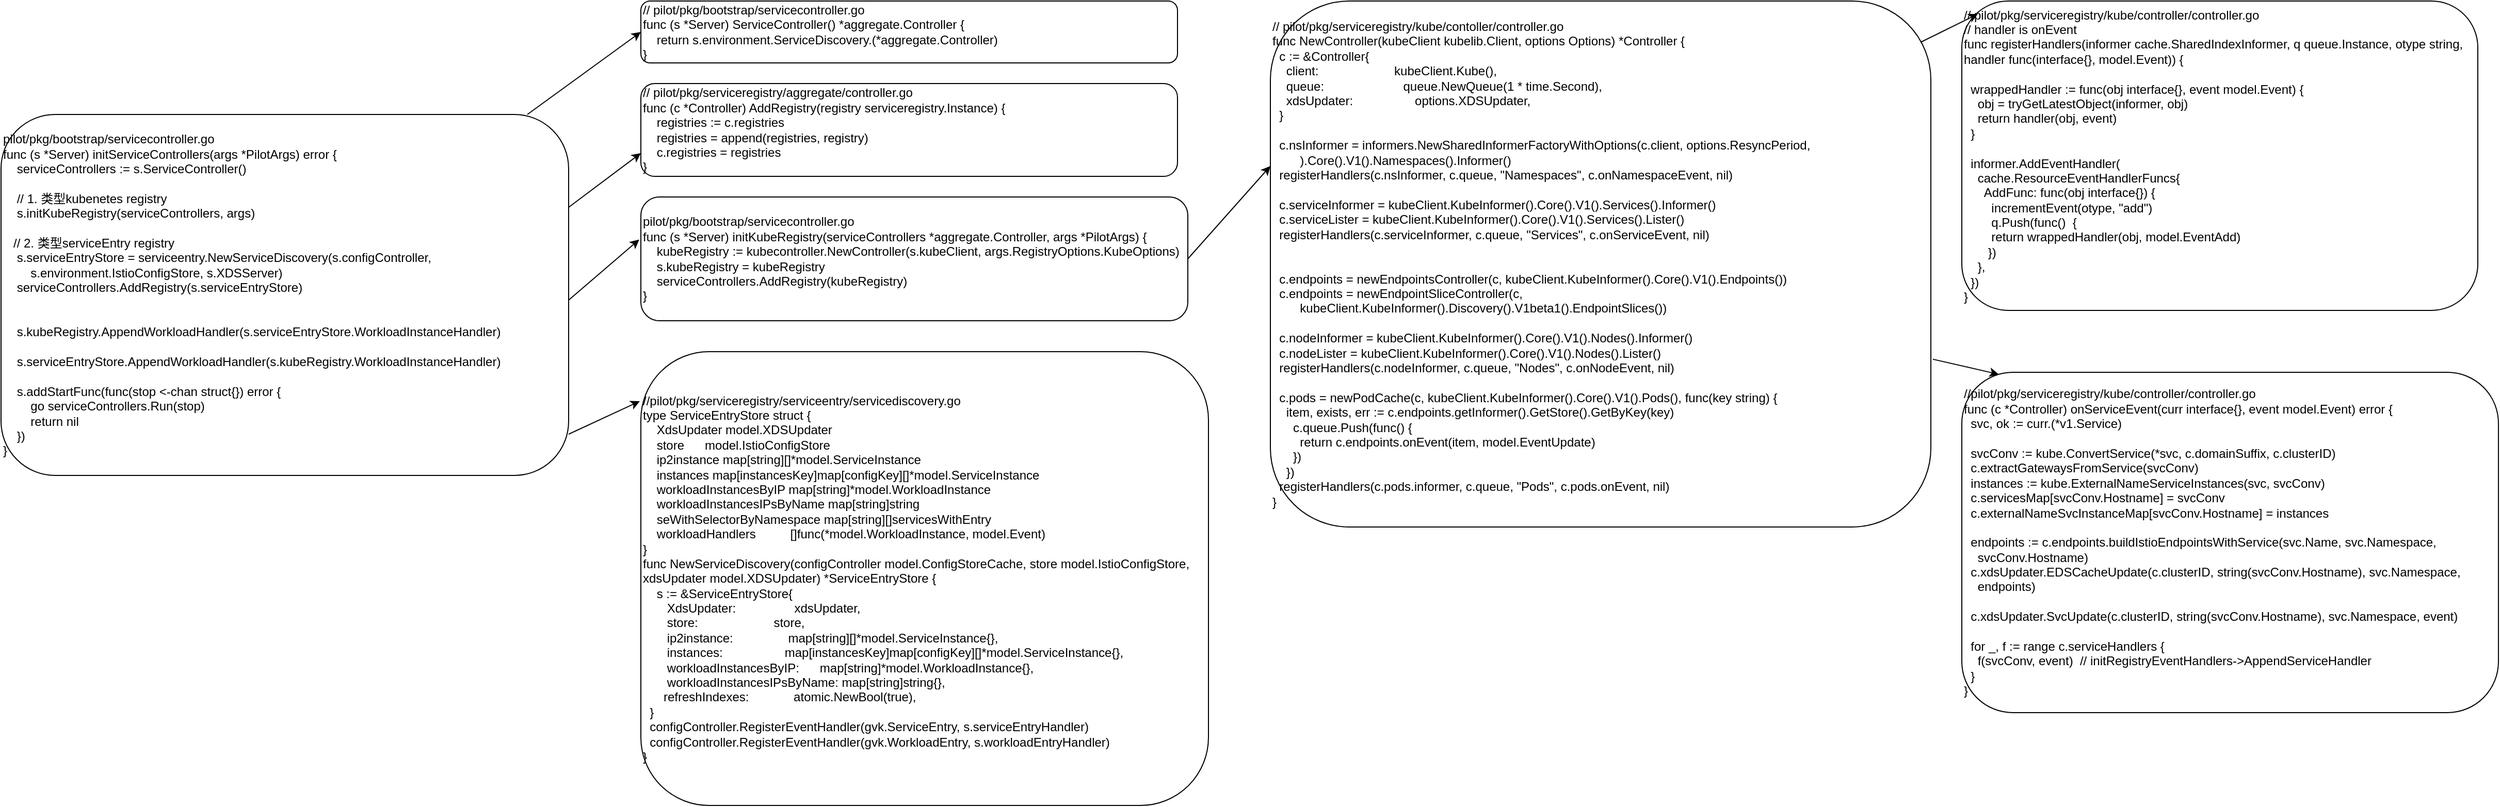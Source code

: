 <mxfile version="13.10.0" type="github">
  <diagram id="8sb3Bw6IxuCxyVAl2Eib" name="Page-1">
    <mxGraphModel dx="1105" dy="437" grid="1" gridSize="10" guides="1" tooltips="1" connect="1" arrows="1" fold="1" page="1" pageScale="1" pageWidth="827" pageHeight="1169" math="0" shadow="0">
      <root>
        <mxCell id="0" />
        <mxCell id="1" parent="0" />
        <mxCell id="_EVcE_OySbLcWITSbfoF-1" value="&lt;div&gt;pilot/pkg/bootstrap/servicecontroller.go&lt;/div&gt;&lt;div&gt;func (s *Server) initServiceControllers(args *PilotArgs) error {&lt;/div&gt;&lt;div&gt;&lt;span&gt;&lt;/span&gt;&amp;nbsp; &amp;nbsp; serviceControllers := s.ServiceController()&lt;/div&gt;&lt;div&gt;&lt;br&gt;&lt;/div&gt;&lt;div&gt;&amp;nbsp; &amp;nbsp; // 1. 类型kubenetes registry&lt;/div&gt;&lt;div&gt;&amp;nbsp; &amp;nbsp; s.initKubeRegistry(serviceControllers, args)&lt;/div&gt;&lt;div&gt;&amp;nbsp; &amp;nbsp;&amp;nbsp;&lt;/div&gt;&lt;div&gt;&amp;nbsp; &amp;nbsp;// 2. 类型serviceEntry registry&lt;/div&gt;&lt;div&gt;&lt;span&gt;&lt;/span&gt;&amp;nbsp; &amp;nbsp; s.serviceEntryStore = serviceentry.NewServiceDiscovery(s.configController,&amp;nbsp;&lt;/div&gt;&lt;div&gt;&lt;span&gt;&lt;/span&gt;&amp;nbsp; &amp;nbsp; &amp;nbsp; &amp;nbsp; s.environment.IstioConfigStore, s.XDSServer)&lt;/div&gt;&lt;div&gt;&lt;span&gt;&lt;/span&gt;&amp;nbsp; &amp;nbsp; serviceControllers.AddRegistry(s.serviceEntryStore)&lt;/div&gt;&lt;div&gt;&lt;br&gt;&lt;/div&gt;&lt;div&gt;&amp;nbsp; &amp;nbsp;&amp;nbsp;&lt;/div&gt;&lt;div&gt;&lt;span&gt;&lt;/span&gt;&amp;nbsp; &amp;nbsp; s.kubeRegistry.AppendWorkloadHandler(s.serviceEntryStore.WorkloadInstanceHandler)&lt;/div&gt;&lt;div&gt;&lt;br&gt;&lt;/div&gt;&lt;div&gt;&amp;nbsp; &amp;nbsp; s.serviceEntryStore.AppendWorkloadHandler(s.kubeRegistry.WorkloadInstanceHandler)&lt;/div&gt;&lt;div&gt;&lt;br&gt;&lt;/div&gt;&lt;div&gt;&lt;span&gt;&lt;/span&gt;&amp;nbsp; &amp;nbsp; s.addStartFunc(func(stop &amp;lt;-chan struct{}) error {&lt;/div&gt;&lt;div&gt;&lt;span&gt;&lt;/span&gt;&amp;nbsp; &amp;nbsp; &amp;nbsp; &amp;nbsp; go serviceControllers.Run(stop)&lt;/div&gt;&lt;div&gt;&lt;span&gt;&lt;/span&gt;&amp;nbsp; &amp;nbsp; &amp;nbsp; &amp;nbsp; return nil&lt;/div&gt;&lt;div&gt;&lt;span&gt;&lt;/span&gt;&amp;nbsp; &amp;nbsp; })&lt;/div&gt;&lt;div&gt;}&lt;/div&gt;" style="rounded=1;whiteSpace=wrap;html=1;align=left;" vertex="1" parent="1">
          <mxGeometry x="100" y="190" width="550" height="350" as="geometry" />
        </mxCell>
        <mxCell id="_EVcE_OySbLcWITSbfoF-2" value="&lt;div&gt;pilot/pkg/bootstrap/servicecontroller.go&lt;/div&gt;&lt;div&gt;func (s *Server) initKubeRegistry(serviceControllers *aggregate.Controller, args *PilotArgs) {&lt;/div&gt;&lt;div&gt;&lt;span&gt;&lt;/span&gt;&amp;nbsp; &amp;nbsp; kubeRegistry := kubecontroller.NewController(s.kubeClient, args.RegistryOptions.KubeOptions)&lt;/div&gt;&lt;div&gt;&lt;span&gt;&lt;/span&gt;&amp;nbsp; &amp;nbsp; s.kubeRegistry = kubeRegistry&lt;/div&gt;&lt;div&gt;&lt;span&gt;&lt;/span&gt;&amp;nbsp; &amp;nbsp; serviceControllers.AddRegistry(kubeRegistry)&lt;/div&gt;&lt;div&gt;}&lt;/div&gt;" style="rounded=1;whiteSpace=wrap;html=1;align=left;" vertex="1" parent="1">
          <mxGeometry x="720" y="270" width="530" height="120" as="geometry" />
        </mxCell>
        <mxCell id="_EVcE_OySbLcWITSbfoF-3" value="&lt;div&gt;// pilot/pkg/serviceregistry/kube/contoller/controller.go&lt;/div&gt;&lt;div&gt;func NewController(kubeClient kubelib.Client, options Options) *Controller {&lt;/div&gt;&lt;div&gt;&lt;span&gt;&lt;/span&gt;&amp;nbsp; c := &amp;amp;Controller{&lt;/div&gt;&lt;div&gt;&lt;span&gt;&lt;/span&gt;&amp;nbsp; &amp;nbsp; client:&amp;nbsp; &amp;nbsp; &amp;nbsp; &amp;nbsp; &amp;nbsp; &amp;nbsp; &amp;nbsp; &amp;nbsp; &amp;nbsp; &amp;nbsp; &amp;nbsp; kubeClient.Kube(),&lt;/div&gt;&lt;div&gt;&lt;span&gt;&lt;/span&gt;&amp;nbsp; &amp;nbsp; queue:&amp;nbsp; &amp;nbsp; &amp;nbsp; &amp;nbsp; &amp;nbsp; &amp;nbsp; &amp;nbsp; &amp;nbsp; &amp;nbsp; &amp;nbsp; &amp;nbsp; &amp;nbsp;queue.NewQueue(1 * time.Second),&lt;/div&gt;&lt;div&gt;&lt;span&gt;&lt;/span&gt;&amp;nbsp; &amp;nbsp; xdsUpdater:&amp;nbsp; &amp;nbsp; &amp;nbsp; &amp;nbsp; &amp;nbsp; &amp;nbsp; &amp;nbsp; &amp;nbsp; &amp;nbsp; options.XDSUpdater,&lt;/div&gt;&lt;div&gt;&lt;span&gt;&lt;/span&gt;&amp;nbsp; }&lt;/div&gt;&lt;div&gt;&lt;br&gt;&lt;/div&gt;&lt;div&gt;&lt;span&gt;&lt;/span&gt;&amp;nbsp; c.nsInformer = informers.NewSharedInformerFactoryWithOptions(c.client, options.ResyncPeriod,&lt;/div&gt;&lt;div&gt;&amp;nbsp; &amp;nbsp; &amp;nbsp; &amp;nbsp; ).Core().V1().Namespaces().Informer()&lt;/div&gt;&lt;div&gt;&lt;span&gt;&lt;/span&gt;&amp;nbsp; registerHandlers(c.nsInformer, c.queue, &quot;Namespaces&quot;, c.onNamespaceEvent, nil)&lt;/div&gt;&lt;div&gt;&lt;br&gt;&lt;/div&gt;&lt;div&gt;&lt;span&gt;&lt;/span&gt;&amp;nbsp; c.serviceInformer = kubeClient.KubeInformer().Core().V1().Services().Informer()&lt;/div&gt;&lt;div&gt;&lt;span&gt;&lt;/span&gt;&amp;nbsp; c.serviceLister = kubeClient.KubeInformer().Core().V1().Services().Lister()&lt;/div&gt;&lt;div&gt;&lt;span&gt;&lt;/span&gt;&amp;nbsp; registerHandlers(c.serviceInformer, c.queue, &quot;Services&quot;, c.onServiceEvent, nil)&lt;/div&gt;&lt;div&gt;&lt;br&gt;&lt;/div&gt;&lt;div&gt;&lt;br&gt;&lt;/div&gt;&lt;div&gt;&lt;span&gt;&lt;/span&gt;&amp;nbsp; c.endpoints = newEndpointsController(c, kubeClient.KubeInformer().Core().V1().Endpoints())&lt;/div&gt;&lt;div&gt;&lt;span&gt;&lt;/span&gt;&amp;nbsp; c.endpoints = newEndpointSliceController(c,&amp;nbsp;&lt;/div&gt;&lt;div&gt;&amp;nbsp; &amp;nbsp; &amp;nbsp; &amp;nbsp; kubeClient.KubeInformer().Discovery().V1beta1().EndpointSlices())&lt;/div&gt;&lt;div&gt;&lt;br&gt;&lt;/div&gt;&lt;div&gt;&lt;span&gt;&lt;/span&gt;&amp;nbsp; c.nodeInformer = kubeClient.KubeInformer().Core().V1().Nodes().Informer()&lt;/div&gt;&lt;div&gt;&lt;span&gt;&lt;/span&gt;&amp;nbsp; c.nodeLister = kubeClient.KubeInformer().Core().V1().Nodes().Lister()&lt;/div&gt;&lt;div&gt;&lt;span&gt;&lt;/span&gt;&amp;nbsp; registerHandlers(c.nodeInformer, c.queue, &quot;Nodes&quot;, c.onNodeEvent, nil)&lt;/div&gt;&lt;div&gt;&lt;br&gt;&lt;/div&gt;&lt;div&gt;&lt;span&gt;&lt;/span&gt;&amp;nbsp; c.pods = newPodCache(c, kubeClient.KubeInformer().Core().V1().Pods(), func(key string) {&lt;/div&gt;&lt;div&gt;&lt;span&gt;&lt;/span&gt;&amp;nbsp; &amp;nbsp; item, exists, err := c.endpoints.getInformer().GetStore().GetByKey(key)&lt;/div&gt;&lt;div&gt;&lt;span&gt;&lt;/span&gt;&amp;nbsp; &amp;nbsp; &amp;nbsp; c.queue.Push(func() {&lt;/div&gt;&lt;div&gt;&lt;span&gt;&lt;/span&gt;&amp;nbsp; &amp;nbsp; &amp;nbsp; &amp;nbsp; return c.endpoints.onEvent(item, model.EventUpdate)&lt;/div&gt;&lt;div&gt;&lt;span&gt;&lt;/span&gt;&amp;nbsp; &amp;nbsp; &amp;nbsp; })&lt;/div&gt;&lt;div&gt;&lt;span&gt;&lt;/span&gt;&amp;nbsp; &amp;nbsp; })&lt;/div&gt;&lt;div&gt;&lt;span&gt;&lt;/span&gt;&amp;nbsp; registerHandlers(c.pods.informer, c.queue, &quot;Pods&quot;, c.pods.onEvent, nil)&lt;/div&gt;&lt;div&gt;}&lt;/div&gt;" style="rounded=1;whiteSpace=wrap;html=1;align=left;" vertex="1" parent="1">
          <mxGeometry x="1330" y="80" width="640" height="510" as="geometry" />
        </mxCell>
        <mxCell id="_EVcE_OySbLcWITSbfoF-4" value="&lt;div&gt;// pilot/pkg/serviceregistry/kube/controller/controller.go&lt;/div&gt;&lt;div&gt;// handler is onEvent&lt;/div&gt;&lt;div&gt;func registerHandlers(informer cache.SharedIndexInformer, q queue.Instance, otype string,&lt;/div&gt;&lt;div&gt;&lt;span&gt;	&lt;/span&gt;handler func(interface{}, model.Event)) {&lt;/div&gt;&lt;div&gt;&lt;br&gt;&lt;/div&gt;&lt;div&gt;&lt;span&gt;&lt;/span&gt;&amp;nbsp; wrappedHandler := func(obj interface{}, event model.Event) {&lt;/div&gt;&lt;div&gt;&lt;span&gt;&lt;/span&gt;&amp;nbsp; &amp;nbsp; obj = tryGetLatestObject(informer, obj)&lt;/div&gt;&lt;div&gt;&lt;span&gt;&lt;/span&gt;&amp;nbsp; &amp;nbsp; return handler(obj, event)&lt;/div&gt;&lt;div&gt;&lt;span&gt;&lt;/span&gt;&amp;nbsp; }&lt;/div&gt;&lt;div&gt;&lt;br&gt;&lt;/div&gt;&lt;div&gt;&lt;span&gt;&lt;/span&gt;&amp;nbsp; informer.AddEventHandler(&lt;/div&gt;&lt;div&gt;&lt;span&gt;&lt;/span&gt;&amp;nbsp; &amp;nbsp; cache.ResourceEventHandlerFuncs{&lt;/div&gt;&lt;div&gt;&lt;span&gt;&lt;/span&gt;&amp;nbsp; &amp;nbsp; &amp;nbsp; AddFunc: func(obj interface{}) {&lt;/div&gt;&lt;div&gt;&lt;span&gt;&lt;/span&gt;&amp;nbsp; &amp;nbsp; &amp;nbsp; &amp;nbsp; incrementEvent(otype, &quot;add&quot;)&lt;/div&gt;&lt;div&gt;&lt;span&gt;&lt;/span&gt;&amp;nbsp; &amp;nbsp; &amp;nbsp; &amp;nbsp; q.Push(func()&amp;nbsp; {&lt;/div&gt;&lt;div&gt;&lt;span&gt;&lt;/span&gt;&amp;nbsp; &amp;nbsp; &amp;nbsp; &amp;nbsp; return wrappedHandler(obj, model.EventAdd)&lt;/div&gt;&lt;div&gt;&lt;span&gt;&lt;/span&gt;&amp;nbsp; &amp;nbsp; &amp;nbsp; &amp;nbsp;})&lt;/div&gt;&lt;div&gt;&lt;span&gt;&lt;/span&gt;&amp;nbsp; &amp;nbsp; },&lt;/div&gt;&lt;div&gt;&lt;span&gt;&lt;/span&gt;&amp;nbsp; })&lt;/div&gt;&lt;div&gt;}&lt;/div&gt;" style="rounded=1;whiteSpace=wrap;html=1;align=left;" vertex="1" parent="1">
          <mxGeometry x="2000" y="80" width="500" height="300" as="geometry" />
        </mxCell>
        <mxCell id="_EVcE_OySbLcWITSbfoF-5" value="&lt;div&gt;//pilot/pkg/serviceregistry/kube/controller/controller.go&lt;/div&gt;&lt;div&gt;func (c *Controller) onServiceEvent(curr interface{}, event model.Event) error {&lt;/div&gt;&lt;div&gt;&lt;span&gt;&lt;/span&gt;&amp;nbsp; svc, ok := curr.(*v1.Service)&lt;/div&gt;&lt;div&gt;&lt;br&gt;&lt;/div&gt;&lt;div&gt;&lt;span&gt;&lt;/span&gt;&amp;nbsp; svcConv := kube.ConvertService(*svc, c.domainSuffix, c.clusterID)&lt;/div&gt;&lt;div&gt;&lt;span&gt;&lt;/span&gt;&amp;nbsp; c.extractGatewaysFromService(svcConv)&lt;/div&gt;&lt;div&gt;&lt;span&gt;&lt;/span&gt;&amp;nbsp; instances := kube.ExternalNameServiceInstances(svc, svcConv)&lt;/div&gt;&lt;div&gt;&lt;span&gt;&lt;/span&gt;&amp;nbsp; c.servicesMap[svcConv.Hostname] = svcConv&lt;/div&gt;&lt;div&gt;&lt;span&gt;&lt;/span&gt;&amp;nbsp; c.externalNameSvcInstanceMap[svcConv.Hostname] = instances&lt;/div&gt;&lt;div&gt;&lt;br&gt;&lt;/div&gt;&lt;div&gt;&lt;span&gt;&lt;/span&gt;&amp;nbsp; endpoints := c.endpoints.buildIstioEndpointsWithService(svc.Name, svc.Namespace,&amp;nbsp; &amp;nbsp; &amp;nbsp;&lt;/div&gt;&lt;div&gt;&amp;nbsp; &amp;nbsp; svcConv.Hostname)&lt;/div&gt;&lt;div&gt;&lt;span&gt;&lt;/span&gt;&amp;nbsp; c.xdsUpdater.EDSCacheUpdate(c.clusterID, string(svcConv.Hostname), svc.Namespace,&amp;nbsp; &amp;nbsp;&amp;nbsp;&lt;/div&gt;&lt;div&gt;&amp;nbsp; &amp;nbsp; endpoints)&lt;/div&gt;&lt;div&gt;&lt;br&gt;&lt;/div&gt;&lt;div&gt;&lt;span&gt;&lt;/span&gt;&amp;nbsp; c.xdsUpdater.SvcUpdate(c.clusterID, string(svcConv.Hostname), svc.Namespace, event)&lt;/div&gt;&lt;div&gt;&lt;br&gt;&lt;/div&gt;&lt;div&gt;&lt;span&gt;&lt;/span&gt;&amp;nbsp; for _, f := range c.serviceHandlers {&lt;/div&gt;&lt;div&gt;&lt;span&gt;&lt;/span&gt;&amp;nbsp; &amp;nbsp; f(svcConv, event)&amp;nbsp; // initRegistryEventHandlers-&amp;gt;AppendServiceHandler&lt;/div&gt;&lt;div&gt;&lt;span&gt;&lt;/span&gt;&amp;nbsp; }&lt;/div&gt;&lt;div&gt;}&lt;/div&gt;" style="rounded=1;whiteSpace=wrap;html=1;align=left;" vertex="1" parent="1">
          <mxGeometry x="2000" y="440" width="520" height="330" as="geometry" />
        </mxCell>
        <mxCell id="_EVcE_OySbLcWITSbfoF-6" value="&lt;div&gt;// pilot/pkg/bootstrap/servicecontroller.go&lt;/div&gt;&lt;div&gt;func (s *Server) ServiceController() *aggregate.Controller {&lt;/div&gt;&lt;div&gt;&lt;span&gt;&lt;/span&gt;&amp;nbsp; &amp;nbsp; return s.environment.ServiceDiscovery.(*aggregate.Controller)&lt;/div&gt;&lt;div&gt;}&lt;/div&gt;" style="rounded=1;whiteSpace=wrap;html=1;align=left;" vertex="1" parent="1">
          <mxGeometry x="720" y="80" width="520" height="60" as="geometry" />
        </mxCell>
        <mxCell id="_EVcE_OySbLcWITSbfoF-7" value="&lt;div&gt;//pilot/pkg/serviceregistry/serviceentry/servicediscovery.go&lt;/div&gt;&lt;div&gt;type ServiceEntryStore struct {&lt;/div&gt;&lt;div&gt;&lt;span&gt;&lt;/span&gt;&amp;nbsp; &amp;nbsp; XdsUpdater model.XDSUpdater&lt;/div&gt;&lt;div&gt;&lt;span&gt;&lt;/span&gt;&amp;nbsp; &amp;nbsp; store&amp;nbsp; &amp;nbsp; &amp;nbsp; model.IstioConfigStore&lt;/div&gt;&lt;div&gt;&lt;span&gt;&lt;/span&gt;&amp;nbsp; &amp;nbsp; ip2instance map[string][]*model.ServiceInstance&lt;/div&gt;&lt;div&gt;&lt;span&gt;&lt;/span&gt;&amp;nbsp; &amp;nbsp; instances map[instancesKey]map[configKey][]*model.ServiceInstance&lt;/div&gt;&lt;div&gt;&lt;span&gt;&lt;/span&gt;&amp;nbsp; &amp;nbsp; workloadInstancesByIP map[string]*model.WorkloadInstance&lt;/div&gt;&lt;div&gt;&lt;span&gt;&lt;/span&gt;&amp;nbsp; &amp;nbsp; workloadInstancesIPsByName map[string]string&lt;/div&gt;&lt;div&gt;&lt;span&gt;&lt;/span&gt;&amp;nbsp; &amp;nbsp; seWithSelectorByNamespace map[string][]servicesWithEntry&lt;/div&gt;&lt;div&gt;&lt;span&gt;&lt;/span&gt;&amp;nbsp; &amp;nbsp; workloadHandlers&amp;nbsp; &amp;nbsp; &amp;nbsp; &amp;nbsp; &amp;nbsp; []func(*model.WorkloadInstance, model.Event)&lt;/div&gt;&lt;div&gt;}&lt;/div&gt;&lt;div&gt;func NewServiceDiscovery(configController model.ConfigStoreCache, store model.IstioConfigStore,&amp;nbsp;&lt;/div&gt;&lt;div&gt;xdsUpdater model.XDSUpdater) *ServiceEntryStore {&lt;/div&gt;&lt;div&gt;&lt;span&gt;&lt;/span&gt;&amp;nbsp; &amp;nbsp; s := &amp;amp;ServiceEntryStore{&lt;/div&gt;&lt;div&gt;&lt;span&gt;&lt;/span&gt;&amp;nbsp; &amp;nbsp; &amp;nbsp; &amp;nbsp;XdsUpdater:&amp;nbsp; &amp;nbsp; &amp;nbsp; &amp;nbsp; &amp;nbsp; &amp;nbsp; &amp;nbsp; &amp;nbsp; &amp;nbsp;xdsUpdater,&lt;/div&gt;&lt;div&gt;&lt;span&gt;&lt;/span&gt;&amp;nbsp; &amp;nbsp; &amp;nbsp; &amp;nbsp;store:&amp;nbsp; &amp;nbsp; &amp;nbsp; &amp;nbsp; &amp;nbsp; &amp;nbsp; &amp;nbsp; &amp;nbsp; &amp;nbsp; &amp;nbsp; &amp;nbsp; store,&lt;/div&gt;&lt;div&gt;&lt;span&gt;&lt;/span&gt;&amp;nbsp; &amp;nbsp; &amp;nbsp; &amp;nbsp;ip2instance:&amp;nbsp; &amp;nbsp; &amp;nbsp; &amp;nbsp; &amp;nbsp; &amp;nbsp; &amp;nbsp; &amp;nbsp; map[string][]*model.ServiceInstance{},&lt;/div&gt;&lt;div&gt;&lt;span&gt;&lt;/span&gt;&amp;nbsp; &amp;nbsp; &amp;nbsp; &amp;nbsp;instances:&amp;nbsp; &amp;nbsp; &amp;nbsp; &amp;nbsp; &amp;nbsp; &amp;nbsp; &amp;nbsp; &amp;nbsp; &amp;nbsp; map[instancesKey]map[configKey][]*model.ServiceInstance{},&lt;/div&gt;&lt;div&gt;&lt;span&gt;&lt;/span&gt;&amp;nbsp; &amp;nbsp; &amp;nbsp; &amp;nbsp;workloadInstancesByIP:&amp;nbsp; &amp;nbsp; &amp;nbsp; map[string]*model.WorkloadInstance{},&lt;/div&gt;&lt;div&gt;&lt;span&gt;&lt;/span&gt;&amp;nbsp; &amp;nbsp; &amp;nbsp; &amp;nbsp;workloadInstancesIPsByName: map[string]string{},&lt;/div&gt;&lt;div&gt;&lt;span&gt;&lt;/span&gt;&amp;nbsp; &amp;nbsp; &amp;nbsp; refreshIndexes:&amp;nbsp; &amp;nbsp; &amp;nbsp; &amp;nbsp; &amp;nbsp; &amp;nbsp; &amp;nbsp;atomic.NewBool(true),&lt;/div&gt;&lt;div&gt;&lt;span&gt;&lt;/span&gt;&amp;nbsp; }&lt;/div&gt;&lt;div&gt;&lt;span&gt;&lt;/span&gt;&amp;nbsp; configController.RegisterEventHandler(gvk.ServiceEntry, s.serviceEntryHandler)&lt;/div&gt;&lt;div&gt;&lt;span&gt;&lt;/span&gt;&amp;nbsp; configController.RegisterEventHandler(gvk.WorkloadEntry, s.workloadEntryHandler)&lt;/div&gt;&lt;div&gt;}&lt;/div&gt;" style="rounded=1;whiteSpace=wrap;html=1;align=left;" vertex="1" parent="1">
          <mxGeometry x="720" y="420" width="550" height="440" as="geometry" />
        </mxCell>
        <mxCell id="_EVcE_OySbLcWITSbfoF-8" value="&lt;div&gt;// pilot/pkg/serviceregistry/aggregate/controller.go&lt;/div&gt;&lt;div&gt;func (c *Controller) AddRegistry(registry serviceregistry.Instance) {&lt;/div&gt;&lt;div&gt;&lt;span&gt;&lt;/span&gt;&amp;nbsp; &amp;nbsp; registries := c.registries&lt;/div&gt;&lt;div&gt;&lt;span&gt;&lt;/span&gt;&amp;nbsp; &amp;nbsp; registries = append(registries, registry)&lt;/div&gt;&lt;div&gt;&lt;span&gt;&lt;/span&gt;&amp;nbsp; &amp;nbsp; c.registries = registries&lt;/div&gt;&lt;div&gt;}&lt;/div&gt;" style="rounded=1;whiteSpace=wrap;html=1;align=left;" vertex="1" parent="1">
          <mxGeometry x="720" y="160" width="520" height="90" as="geometry" />
        </mxCell>
        <mxCell id="_EVcE_OySbLcWITSbfoF-9" value="" style="endArrow=classic;html=1;entryX=0;entryY=0.5;entryDx=0;entryDy=0;" edge="1" parent="1" target="_EVcE_OySbLcWITSbfoF-6">
          <mxGeometry width="50" height="50" relative="1" as="geometry">
            <mxPoint x="610" y="190" as="sourcePoint" />
            <mxPoint x="660" y="140" as="targetPoint" />
          </mxGeometry>
        </mxCell>
        <mxCell id="_EVcE_OySbLcWITSbfoF-10" value="" style="endArrow=classic;html=1;entryX=0;entryY=0.75;entryDx=0;entryDy=0;" edge="1" parent="1" target="_EVcE_OySbLcWITSbfoF-8">
          <mxGeometry width="50" height="50" relative="1" as="geometry">
            <mxPoint x="650" y="280" as="sourcePoint" />
            <mxPoint x="700" y="230" as="targetPoint" />
          </mxGeometry>
        </mxCell>
        <mxCell id="_EVcE_OySbLcWITSbfoF-11" value="" style="endArrow=classic;html=1;entryX=-0.003;entryY=0.344;entryDx=0;entryDy=0;entryPerimeter=0;" edge="1" parent="1" target="_EVcE_OySbLcWITSbfoF-2">
          <mxGeometry width="50" height="50" relative="1" as="geometry">
            <mxPoint x="650" y="370" as="sourcePoint" />
            <mxPoint x="700" y="320" as="targetPoint" />
          </mxGeometry>
        </mxCell>
        <mxCell id="_EVcE_OySbLcWITSbfoF-12" value="" style="endArrow=classic;html=1;" edge="1" parent="1">
          <mxGeometry width="50" height="50" relative="1" as="geometry">
            <mxPoint x="650" y="500" as="sourcePoint" />
            <mxPoint x="719" y="468" as="targetPoint" />
          </mxGeometry>
        </mxCell>
        <mxCell id="_EVcE_OySbLcWITSbfoF-13" value="" style="endArrow=classic;html=1;" edge="1" parent="1">
          <mxGeometry width="50" height="50" relative="1" as="geometry">
            <mxPoint x="1250" y="330" as="sourcePoint" />
            <mxPoint x="1330" y="240" as="targetPoint" />
          </mxGeometry>
        </mxCell>
        <mxCell id="_EVcE_OySbLcWITSbfoF-14" value="" style="endArrow=classic;html=1;entryX=0.031;entryY=0.042;entryDx=0;entryDy=0;entryPerimeter=0;" edge="1" parent="1" target="_EVcE_OySbLcWITSbfoF-4">
          <mxGeometry width="50" height="50" relative="1" as="geometry">
            <mxPoint x="1960" y="120" as="sourcePoint" />
            <mxPoint x="2010" y="70" as="targetPoint" />
          </mxGeometry>
        </mxCell>
        <mxCell id="_EVcE_OySbLcWITSbfoF-15" value="" style="endArrow=classic;html=1;entryX=0.069;entryY=0.006;entryDx=0;entryDy=0;entryPerimeter=0;exitX=1.003;exitY=0.681;exitDx=0;exitDy=0;exitPerimeter=0;" edge="1" parent="1" source="_EVcE_OySbLcWITSbfoF-3" target="_EVcE_OySbLcWITSbfoF-5">
          <mxGeometry width="50" height="50" relative="1" as="geometry">
            <mxPoint x="1980" y="440" as="sourcePoint" />
            <mxPoint x="2030" y="390" as="targetPoint" />
          </mxGeometry>
        </mxCell>
      </root>
    </mxGraphModel>
  </diagram>
</mxfile>
